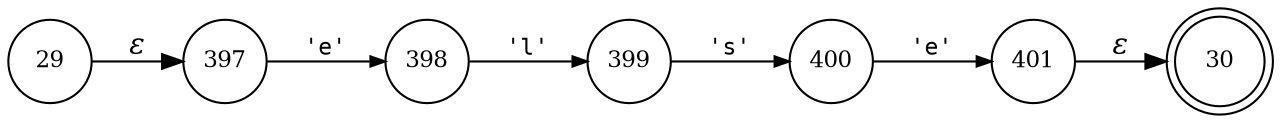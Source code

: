 digraph ATN {
rankdir=LR;
s30[fontsize=11, label="30", shape=doublecircle, fixedsize=true, width=.6];
s400[fontsize=11,label="400", shape=circle, fixedsize=true, width=.55, peripheries=1];
s401[fontsize=11,label="401", shape=circle, fixedsize=true, width=.55, peripheries=1];
s29[fontsize=11,label="29", shape=circle, fixedsize=true, width=.55, peripheries=1];
s397[fontsize=11,label="397", shape=circle, fixedsize=true, width=.55, peripheries=1];
s398[fontsize=11,label="398", shape=circle, fixedsize=true, width=.55, peripheries=1];
s399[fontsize=11,label="399", shape=circle, fixedsize=true, width=.55, peripheries=1];
s29 -> s397 [fontname="Times-Italic", label="&epsilon;"];
s397 -> s398 [fontsize=11, fontname="Courier", arrowsize=.7, label = "'e'", arrowhead = normal];
s398 -> s399 [fontsize=11, fontname="Courier", arrowsize=.7, label = "'l'", arrowhead = normal];
s399 -> s400 [fontsize=11, fontname="Courier", arrowsize=.7, label = "'s'", arrowhead = normal];
s400 -> s401 [fontsize=11, fontname="Courier", arrowsize=.7, label = "'e'", arrowhead = normal];
s401 -> s30 [fontname="Times-Italic", label="&epsilon;"];
}